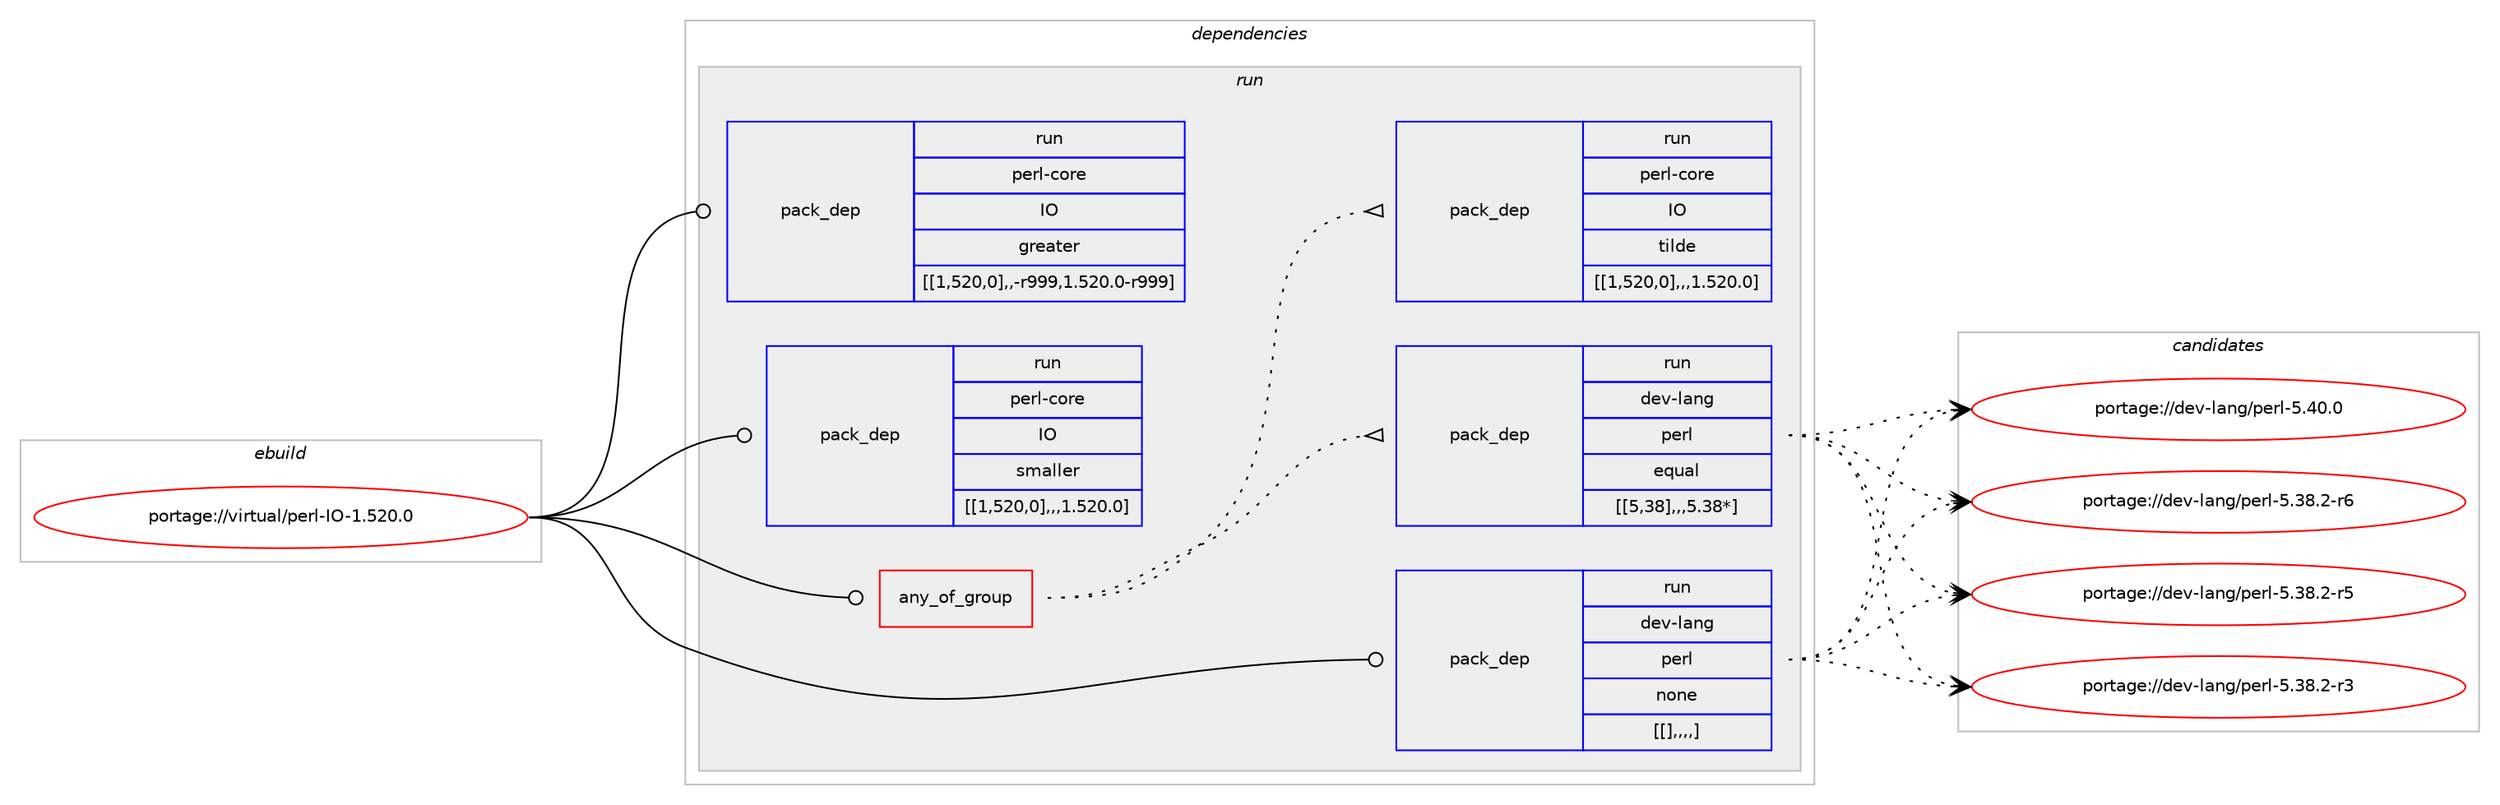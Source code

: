 digraph prolog {

# *************
# Graph options
# *************

newrank=true;
concentrate=true;
compound=true;
graph [rankdir=LR,fontname=Helvetica,fontsize=10,ranksep=1.5];#, ranksep=2.5, nodesep=0.2];
edge  [arrowhead=vee];
node  [fontname=Helvetica,fontsize=10];

# **********
# The ebuild
# **********

subgraph cluster_leftcol {
color=gray;
label=<<i>ebuild</i>>;
id [label="portage://virtual/perl-IO-1.520.0", color=red, width=4, href="../virtual/perl-IO-1.520.0.svg"];
}

# ****************
# The dependencies
# ****************

subgraph cluster_midcol {
color=gray;
label=<<i>dependencies</i>>;
subgraph cluster_compile {
fillcolor="#eeeeee";
style=filled;
label=<<i>compile</i>>;
}
subgraph cluster_compileandrun {
fillcolor="#eeeeee";
style=filled;
label=<<i>compile and run</i>>;
}
subgraph cluster_run {
fillcolor="#eeeeee";
style=filled;
label=<<i>run</i>>;
subgraph any76 {
dependency1749 [label=<<TABLE BORDER="0" CELLBORDER="1" CELLSPACING="0" CELLPADDING="4"><TR><TD CELLPADDING="10">any_of_group</TD></TR></TABLE>>, shape=none, color=red];subgraph pack1408 {
dependency1750 [label=<<TABLE BORDER="0" CELLBORDER="1" CELLSPACING="0" CELLPADDING="4" WIDTH="220"><TR><TD ROWSPAN="6" CELLPADDING="30">pack_dep</TD></TR><TR><TD WIDTH="110">run</TD></TR><TR><TD>dev-lang</TD></TR><TR><TD>perl</TD></TR><TR><TD>equal</TD></TR><TR><TD>[[5,38],,,5.38*]</TD></TR></TABLE>>, shape=none, color=blue];
}
dependency1749:e -> dependency1750:w [weight=20,style="dotted",arrowhead="oinv"];
subgraph pack1409 {
dependency1751 [label=<<TABLE BORDER="0" CELLBORDER="1" CELLSPACING="0" CELLPADDING="4" WIDTH="220"><TR><TD ROWSPAN="6" CELLPADDING="30">pack_dep</TD></TR><TR><TD WIDTH="110">run</TD></TR><TR><TD>perl-core</TD></TR><TR><TD>IO</TD></TR><TR><TD>tilde</TD></TR><TR><TD>[[1,520,0],,,1.520.0]</TD></TR></TABLE>>, shape=none, color=blue];
}
dependency1749:e -> dependency1751:w [weight=20,style="dotted",arrowhead="oinv"];
}
id:e -> dependency1749:w [weight=20,style="solid",arrowhead="odot"];
subgraph pack1410 {
dependency1752 [label=<<TABLE BORDER="0" CELLBORDER="1" CELLSPACING="0" CELLPADDING="4" WIDTH="220"><TR><TD ROWSPAN="6" CELLPADDING="30">pack_dep</TD></TR><TR><TD WIDTH="110">run</TD></TR><TR><TD>dev-lang</TD></TR><TR><TD>perl</TD></TR><TR><TD>none</TD></TR><TR><TD>[[],,,,]</TD></TR></TABLE>>, shape=none, color=blue];
}
id:e -> dependency1752:w [weight=20,style="solid",arrowhead="odot"];
subgraph pack1411 {
dependency1753 [label=<<TABLE BORDER="0" CELLBORDER="1" CELLSPACING="0" CELLPADDING="4" WIDTH="220"><TR><TD ROWSPAN="6" CELLPADDING="30">pack_dep</TD></TR><TR><TD WIDTH="110">run</TD></TR><TR><TD>perl-core</TD></TR><TR><TD>IO</TD></TR><TR><TD>greater</TD></TR><TR><TD>[[1,520,0],,-r999,1.520.0-r999]</TD></TR></TABLE>>, shape=none, color=blue];
}
id:e -> dependency1753:w [weight=20,style="solid",arrowhead="odot"];
subgraph pack1412 {
dependency1754 [label=<<TABLE BORDER="0" CELLBORDER="1" CELLSPACING="0" CELLPADDING="4" WIDTH="220"><TR><TD ROWSPAN="6" CELLPADDING="30">pack_dep</TD></TR><TR><TD WIDTH="110">run</TD></TR><TR><TD>perl-core</TD></TR><TR><TD>IO</TD></TR><TR><TD>smaller</TD></TR><TR><TD>[[1,520,0],,,1.520.0]</TD></TR></TABLE>>, shape=none, color=blue];
}
id:e -> dependency1754:w [weight=20,style="solid",arrowhead="odot"];
}
}

# **************
# The candidates
# **************

subgraph cluster_choices {
rank=same;
color=gray;
label=<<i>candidates</i>>;

subgraph choice1408 {
color=black;
nodesep=1;
choice10010111845108971101034711210111410845534652484648 [label="portage://dev-lang/perl-5.40.0", color=red, width=4,href="../dev-lang/perl-5.40.0.svg"];
choice100101118451089711010347112101114108455346515646504511454 [label="portage://dev-lang/perl-5.38.2-r6", color=red, width=4,href="../dev-lang/perl-5.38.2-r6.svg"];
choice100101118451089711010347112101114108455346515646504511453 [label="portage://dev-lang/perl-5.38.2-r5", color=red, width=4,href="../dev-lang/perl-5.38.2-r5.svg"];
choice100101118451089711010347112101114108455346515646504511451 [label="portage://dev-lang/perl-5.38.2-r3", color=red, width=4,href="../dev-lang/perl-5.38.2-r3.svg"];
dependency1750:e -> choice10010111845108971101034711210111410845534652484648:w [style=dotted,weight="100"];
dependency1750:e -> choice100101118451089711010347112101114108455346515646504511454:w [style=dotted,weight="100"];
dependency1750:e -> choice100101118451089711010347112101114108455346515646504511453:w [style=dotted,weight="100"];
dependency1750:e -> choice100101118451089711010347112101114108455346515646504511451:w [style=dotted,weight="100"];
}
subgraph choice1409 {
color=black;
nodesep=1;
}
subgraph choice1410 {
color=black;
nodesep=1;
choice10010111845108971101034711210111410845534652484648 [label="portage://dev-lang/perl-5.40.0", color=red, width=4,href="../dev-lang/perl-5.40.0.svg"];
choice100101118451089711010347112101114108455346515646504511454 [label="portage://dev-lang/perl-5.38.2-r6", color=red, width=4,href="../dev-lang/perl-5.38.2-r6.svg"];
choice100101118451089711010347112101114108455346515646504511453 [label="portage://dev-lang/perl-5.38.2-r5", color=red, width=4,href="../dev-lang/perl-5.38.2-r5.svg"];
choice100101118451089711010347112101114108455346515646504511451 [label="portage://dev-lang/perl-5.38.2-r3", color=red, width=4,href="../dev-lang/perl-5.38.2-r3.svg"];
dependency1752:e -> choice10010111845108971101034711210111410845534652484648:w [style=dotted,weight="100"];
dependency1752:e -> choice100101118451089711010347112101114108455346515646504511454:w [style=dotted,weight="100"];
dependency1752:e -> choice100101118451089711010347112101114108455346515646504511453:w [style=dotted,weight="100"];
dependency1752:e -> choice100101118451089711010347112101114108455346515646504511451:w [style=dotted,weight="100"];
}
subgraph choice1411 {
color=black;
nodesep=1;
}
subgraph choice1412 {
color=black;
nodesep=1;
}
}

}
